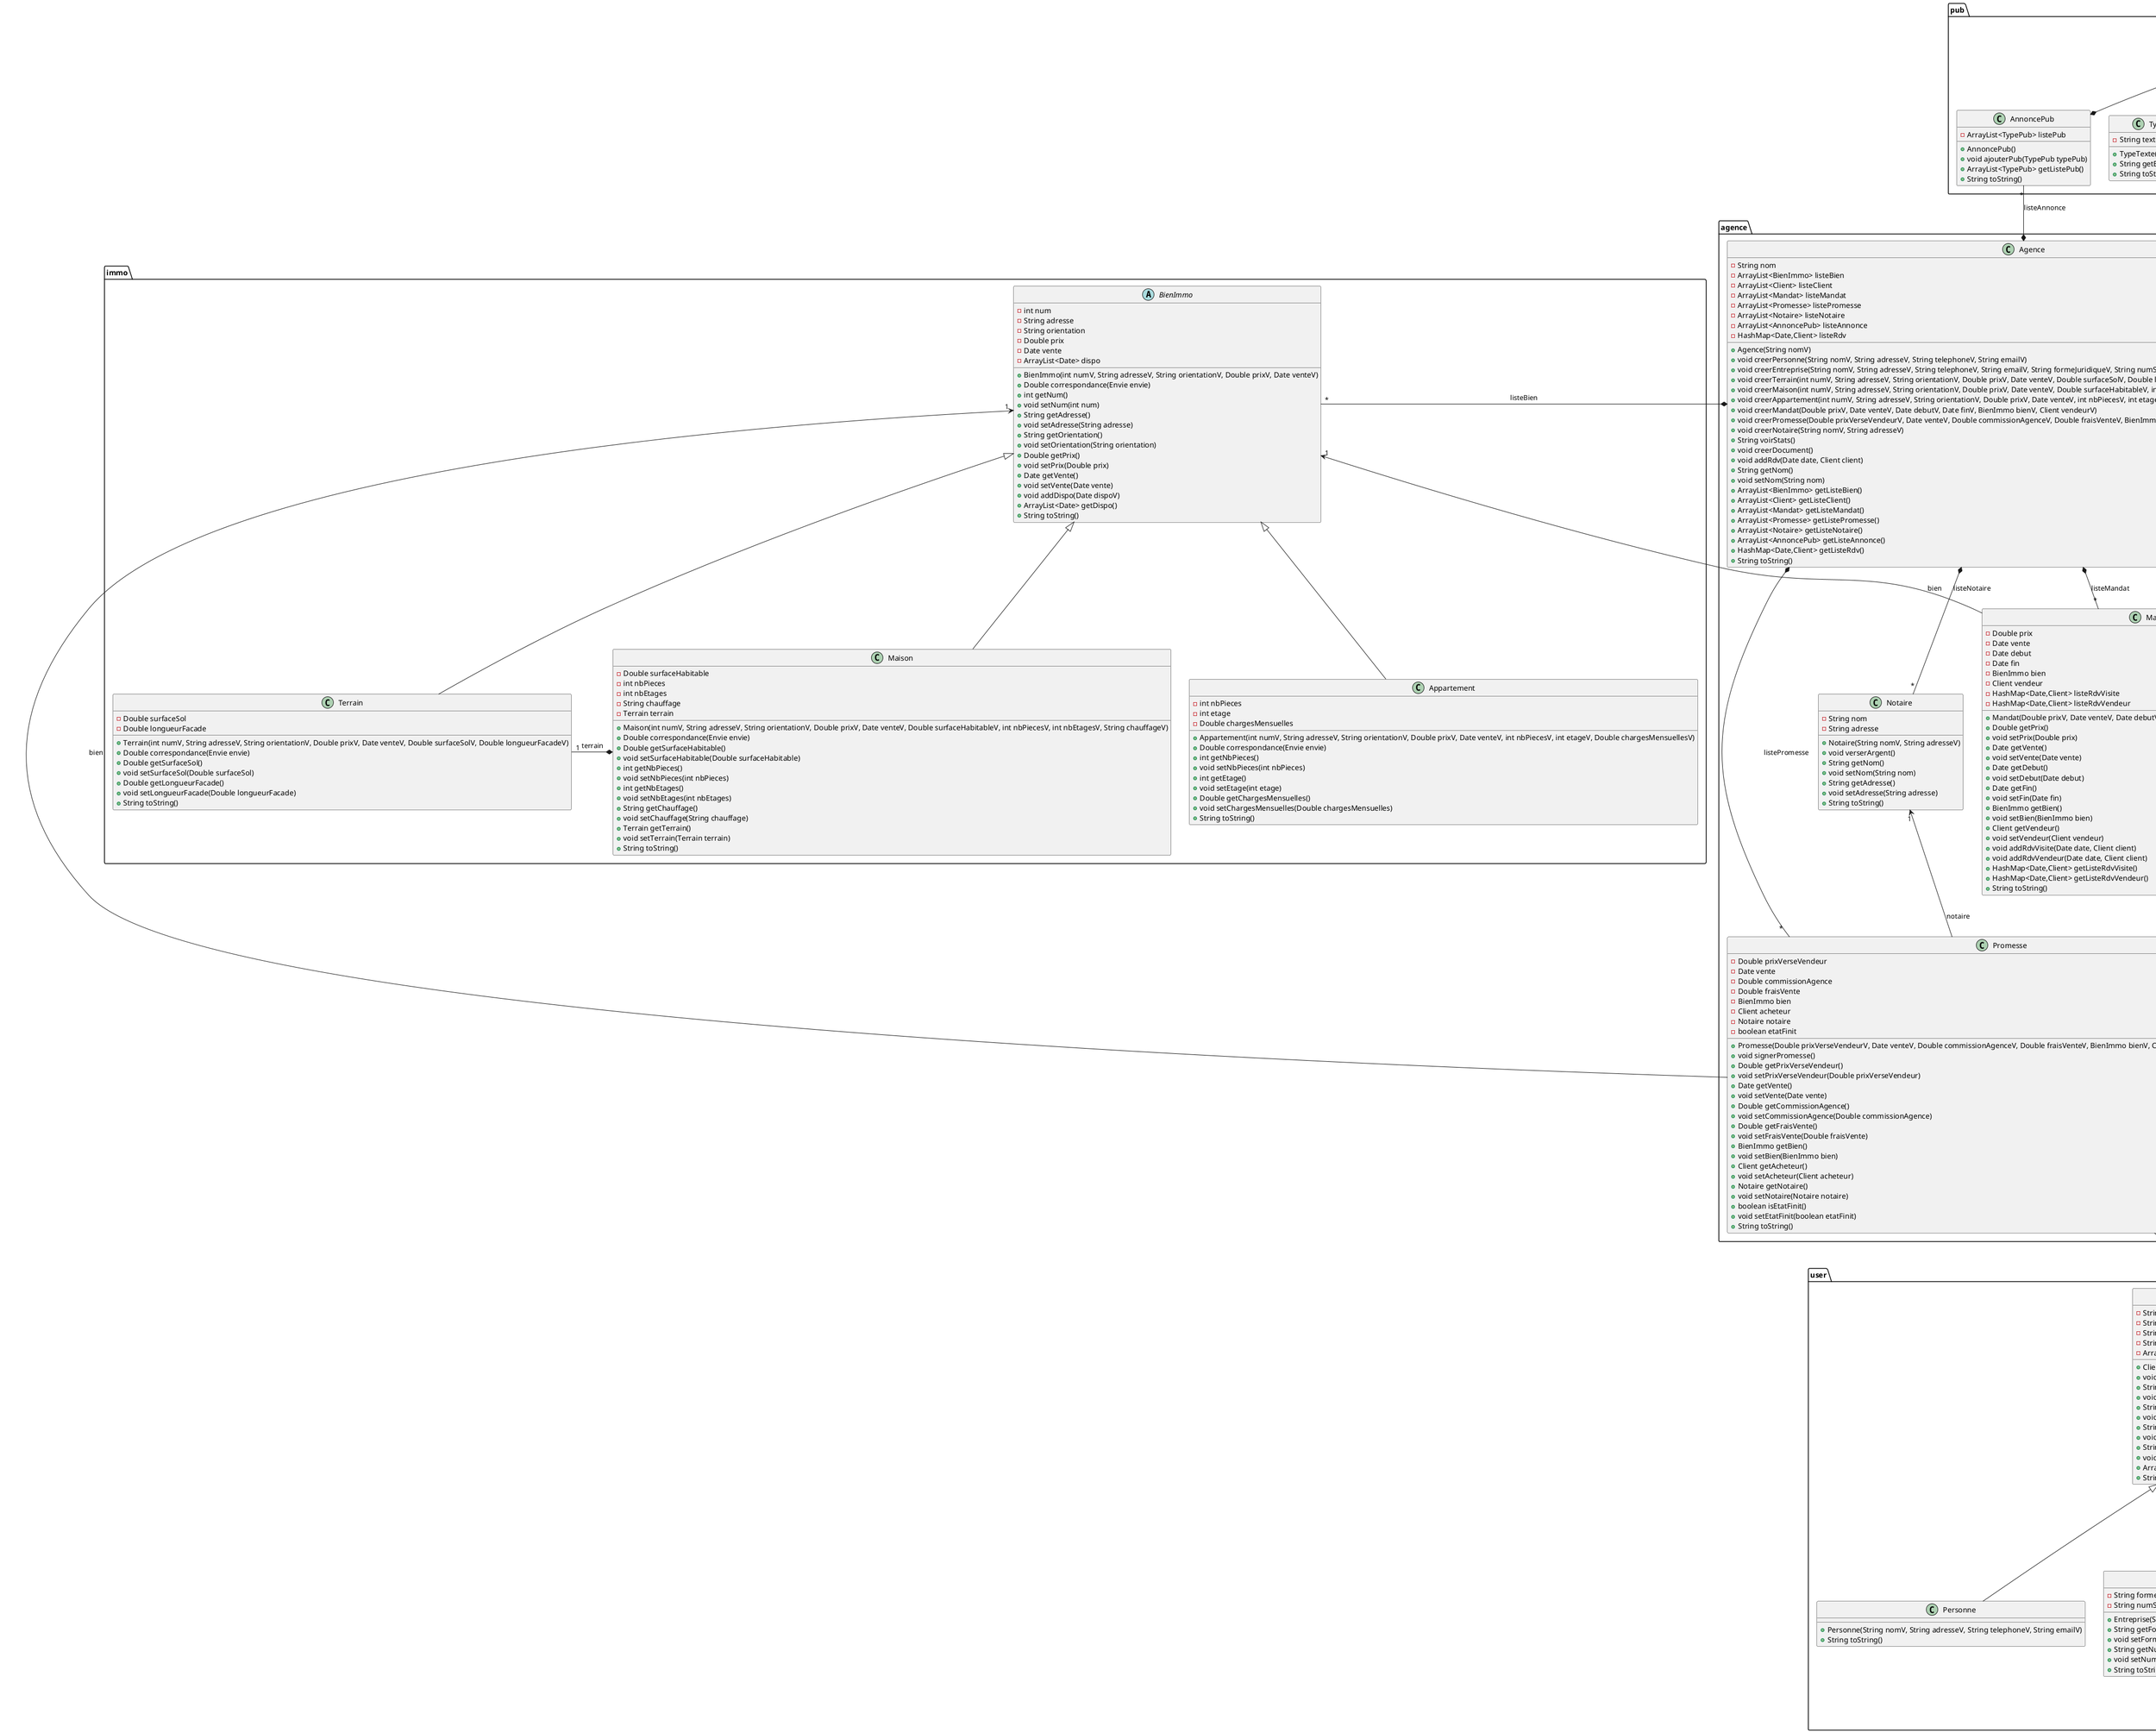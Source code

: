 
@startuml

package user {

  abstract class Client {
    -String nom
  	-String adresse
  	-String telephone
  	-String email
  	-ArrayList<Envie> listeEnvie
  	+Client(String nomV, String adresseV, String telephoneV, String emailV)
  	+void ajouterEnvie(String typeV, Double prixV, String localisationV, Double surfaceSolV, int nbPiecesV)
  	+String getNom()
  	+void setNom(String nom)
  	+String getAdresse()
  	+void setAdresse(String adresse)
  	+String getTelephone()
  	+void setTelephone(String telephone)
  	+String getEmail()
  	+void setEmail(String email)
  	+ArrayList<Envie> getListeEnvie()
  	+String toString()
  }

  class Personne {
    +Personne(String nomV, String adresseV, String telephoneV, String emailV)
  	+String toString()
  }

  class Entreprise {
    -String formeJuridique
  	-String numSiren
  	+Entreprise(String nomV, String adresseV, String telephoneV, String emailV, String formeJurisiqueV, String numSirenV)
  	+String getFormeJuridique()
  	+void setFormeJuridique(String formeJuridique)
  	+String getNumSiren()
  	+void setNumSiren(String numSiren)
  	+String toString()
  }

  Personne -up-|> Client
  Entreprise -up-|> Client

  class Envie {
    -String type
  	-Double prix
  	-String localisation
  	-Double surfaceSol
  	-int nbPieces
  	+Envie(String typeV, Double prixV, String localisationV, Double surfaceSolV, int nbPiecesV)
  	+String getType()
  	+void setType(String type)
  	+Double getPrix()
  	+void setPrix(Double prix)
  	+String getLocalisation()
  	+void setLocalisation(String localisation)
  	+Double getSurfaceSol()
  	+void setSurfaceSol(Double surfaceSol)
  	+int getNbPieces()
  	+void setNbPieces(int nbPieces)
  	+String toString()
  }

  Client *--"*" Envie : "listeEnvie"

}

package agence {

  class Agence {
    -String nom
  	-ArrayList<BienImmo> listeBien
  	-ArrayList<Client> listeClient
  	-ArrayList<Mandat> listeMandat
  	-ArrayList<Promesse> listePromesse
  	-ArrayList<Notaire> listeNotaire
  	-ArrayList<AnnoncePub> listeAnnonce
  	-HashMap<Date,Client> listeRdv
  	+Agence(String nomV)
  	+void creerPersonne(String nomV, String adresseV, String telephoneV, String emailV)
  	+void creerEntreprise(String nomV, String adresseV, String telephoneV, String emailV, String formeJuridiqueV, String numSirenV)
  	+void creerTerrain(int numV, String adresseV, String orientationV, Double prixV, Date venteV, Double surfaceSolV, Double longueurFacadeV)
  	+void creerMaison(int numV, String adresseV, String orientationV, Double prixV, Date venteV, Double surfaceHabitableV, int nbPiecesV, int nbEtagesV, String chauffageV)
  	+void creerAppartement(int numV, String adresseV, String orientationV, Double prixV, Date venteV, int nbPiecesV, int etageV, Double chargesMensuellesV)
  	+void creerMandat(Double prixV, Date venteV, Date debutV, Date finV, BienImmo bienV, Client vendeurV)
  	+void creerPromesse(Double prixVerseVendeurV, Date venteV, Double commissionAgenceV, Double fraisVenteV, BienImmo bienV, Client acheteurV, Notaire notaireV)
  	+void creerNotaire(String nomV, String adresseV)
  	+String voirStats()
  	+void creerDocument()
  	+void addRdv(Date date, Client client)
  	+String getNom()
  	+void setNom(String nom)
  	+ArrayList<BienImmo> getListeBien()
  	+ArrayList<Client> getListeClient()
  	+ArrayList<Mandat> getListeMandat()
  	+ArrayList<Promesse> getListePromesse()
  	+ArrayList<Notaire> getListeNotaire()
  	+ArrayList<AnnoncePub> getListeAnnonce()
  	+HashMap<Date,Client> getListeRdv()
  	+String toString()
  }

  Client "*"-left-* Agence : "listeClient"

  class Mandat {
    -Double prix
  	-Date vente
  	-Date debut
  	-Date fin
  	-BienImmo bien
  	-Client vendeur
  	-HashMap<Date,Client> listeRdvVisite
  	-HashMap<Date,Client> listeRdvVendeur
  	+Mandat(Double prixV, Date venteV, Date debutV, Date finV, BienImmo bienV, Client vendeurV)
  	+Double getPrix()
  	+void setPrix(Double prix)
  	+Date getVente()
  	+void setVente(Date vente)
  	+Date getDebut()
  	+void setDebut(Date debut)
  	+Date getFin()
  	+void setFin(Date fin)
  	+BienImmo getBien()
  	+void setBien(BienImmo bien)
  	+Client getVendeur()
  	+void setVendeur(Client vendeur)
  	+void addRdvVisite(Date date, Client client)
  	+void addRdvVendeur(Date date, Client client)
  	+HashMap<Date,Client> getListeRdvVisite()
  	+HashMap<Date,Client> getListeRdvVendeur()
  	+String toString()
  }

  class Promesse {
    -Double prixVerseVendeur
  	-Date vente
  	-Double commissionAgence
  	-Double fraisVente
  	-BienImmo bien
  	-Client acheteur
  	-Notaire notaire
  	-boolean etatFinit
  	+Promesse(Double prixVerseVendeurV, Date venteV, Double commissionAgenceV, Double fraisVenteV, BienImmo bienV, Client acheteurV, Notaire notaireV)
  	+void signerPromesse()
  	+Double getPrixVerseVendeur()
  	+void setPrixVerseVendeur(Double prixVerseVendeur)
  	+Date getVente()
  	+void setVente(Date vente)
  	+Double getCommissionAgence()
  	+void setCommissionAgence(Double commissionAgence)
  	+Double getFraisVente()
  	+void setFraisVente(Double fraisVente)
  	+BienImmo getBien()
  	+void setBien(BienImmo bien)
  	+Client getAcheteur()
  	+void setAcheteur(Client acheteur)
  	+Notaire getNotaire()
  	+void setNotaire(Notaire notaire)
  	+boolean isEtatFinit()
  	+void setEtatFinit(boolean etatFinit)
  	+String toString()
  }

  Agence *--"*" Mandat : "listeMandat"
  Agence *--"*" Promesse : "listePromesse"

  Mandat -->"1" Client : "vendeur"
  Promesse -->"1" Client : "acheteur"

  class Notaire {
    -String nom
  	-String adresse
  	+Notaire(String nomV, String adresseV)
  	+void verserArgent()
  	+String getNom()
  	+void setNom(String nom)
  	+String getAdresse()
  	+void setAdresse(String adresse)
  	+String toString()
  }

  Agence *--"*" Notaire : "listeNotaire"

  Notaire "1"<-- Promesse : "notaire"

}

package pub {

  class AnnoncePub {
    -ArrayList<TypePub> listePub
    +AnnoncePub()
    +void ajouterPub(TypePub typePub)
    +ArrayList<TypePub> getListePub()
    +String toString()
  }

  AnnoncePub "*"--* Agence : "listeAnnonce"
  TypePub "*"--* AnnoncePub : "listePub"

  abstract class TypePub {
    +String getElem()
  	+String toString()
  }

  class TypeTexte {
    -String texte
  	+TypeTexte(String texteV)
  	+String getElem()
  	+String toString()
  }

  class TypeHtml {
    -String html
  	+TypeHtml(String htmlV)
  	+String getElem()
  	+String toString()
  }

  class TypeImg {
    -String img
  	+TypeImg(String imgV)
  	+String getElem()
  	+String toString()
  }

  class TypeVid {
  	-String vid
  	+TypeVid(String vidV)
  	+String getElem()
  	+String toString()
  }

  TypeTexte -up-|> TypePub
  TypeHtml -up-|> TypePub
  TypeImg -up-|> TypePub
  TypeVid -up-|> TypePub

}

package immo {

  abstract class BienImmo {
  	-int num
  	-String adresse
  	-String orientation
  	-Double prix
  	-Date vente
  	-ArrayList<Date> dispo
  	+BienImmo(int numV, String adresseV, String orientationV, Double prixV, Date venteV)
  	+Double correspondance(Envie envie)
  	+int getNum()
  	+void setNum(int num)
  	+String getAdresse()
  	+void setAdresse(String adresse)
  	+String getOrientation()
  	+void setOrientation(String orientation)
  	+Double getPrix()
  	+void setPrix(Double prix)
  	+Date getVente()
  	+void setVente(Date vente)
  	+void addDispo(Date dispoV)
  	+ArrayList<Date> getDispo()
  	+String toString()
  }

  BienImmo "*"-left-* Agence : "listeBien"
  Mandat -up->"1" BienImmo : "bien"
  Promesse -up->"1" BienImmo : "bien"

  class Terrain {
  	-Double surfaceSol
  	-Double longueurFacade
  	+Terrain(int numV, String adresseV, String orientationV, Double prixV, Date venteV, Double surfaceSolV, Double longueurFacadeV)
  	+Double correspondance(Envie envie)
  	+Double getSurfaceSol()
  	+void setSurfaceSol(Double surfaceSol)
  	+Double getLongueurFacade()
  	+void setLongueurFacade(Double longueurFacade)
  	+String toString()
  }

  class Maison {
  	-Double surfaceHabitable
  	-int nbPieces
  	-int nbEtages
  	-String chauffage
  	-Terrain terrain
  	+Maison(int numV, String adresseV, String orientationV, Double prixV, Date venteV, Double surfaceHabitableV, int nbPiecesV, int nbEtagesV, String chauffageV)
  	+Double correspondance(Envie envie)
  	+Double getSurfaceHabitable()
  	+void setSurfaceHabitable(Double surfaceHabitable)
  	+int getNbPieces()
  	+void setNbPieces(int nbPieces)
  	+int getNbEtages()
  	+void setNbEtages(int nbEtages)
  	+String getChauffage()
  	+void setChauffage(String chauffage)
  	+Terrain getTerrain()
  	+void setTerrain(Terrain terrain)
  	+String toString()
  }

  class Appartement {
  	-int nbPieces
  	-int etage
  	-Double chargesMensuelles
  	+Appartement(int numV, String adresseV, String orientationV, Double prixV, Date venteV, int nbPiecesV, int etageV, Double chargesMensuellesV)
  	+Double correspondance(Envie envie)
  	+int getNbPieces()
  	+void setNbPieces(int nbPieces)
  	+int getEtage()
  	+void setEtage(int etage)
  	+Double getChargesMensuelles()
  	+void setChargesMensuelles(Double chargesMensuelles)
  	+String toString()
  }

  Appartement -up-|> BienImmo
  Maison -up-|> BienImmo
  Terrain -up-|> BienImmo

  Maison *-left-"1" Terrain : "terrain"

}

@enduml
